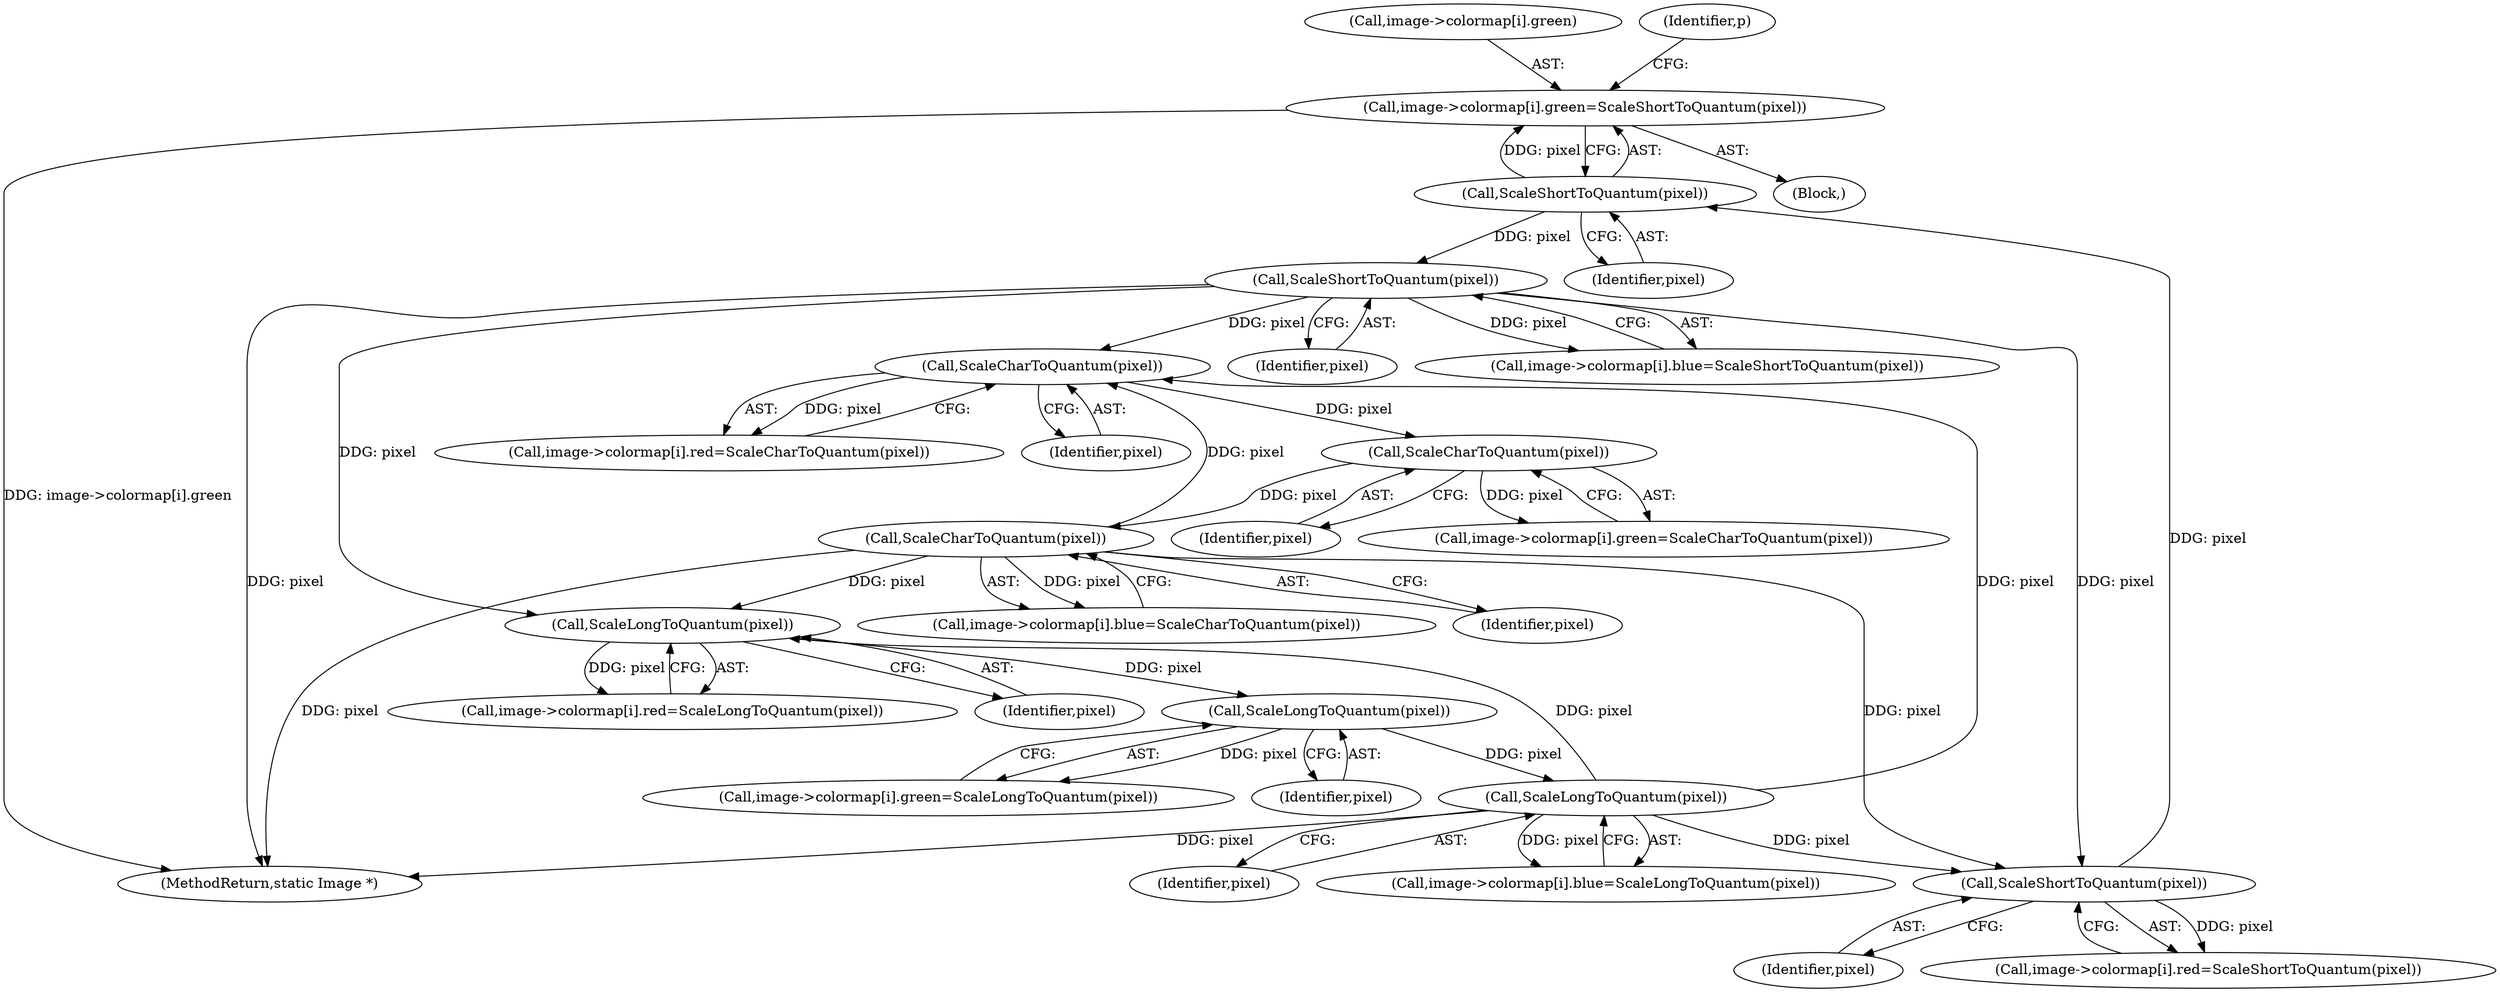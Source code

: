 digraph "0_ImageMagick_4493d9ca1124564da17f9b628ef9d0f1a6be9738@array" {
"1002229" [label="(Call,image->colormap[i].green=ScaleShortToQuantum(pixel))"];
"1002237" [label="(Call,ScaleShortToQuantum(pixel))"];
"1002220" [label="(Call,ScaleShortToQuantum(pixel))"];
"1002185" [label="(Call,ScaleCharToQuantum(pixel))"];
"1002169" [label="(Call,ScaleCharToQuantum(pixel))"];
"1002153" [label="(Call,ScaleCharToQuantum(pixel))"];
"1002323" [label="(Call,ScaleLongToQuantum(pixel))"];
"1002306" [label="(Call,ScaleLongToQuantum(pixel))"];
"1002289" [label="(Call,ScaleLongToQuantum(pixel))"];
"1002254" [label="(Call,ScaleShortToQuantum(pixel))"];
"1002307" [label="(Identifier,pixel)"];
"1002306" [label="(Call,ScaleLongToQuantum(pixel))"];
"1002298" [label="(Call,image->colormap[i].green=ScaleLongToQuantum(pixel))"];
"1002237" [label="(Call,ScaleShortToQuantum(pixel))"];
"1002185" [label="(Call,ScaleCharToQuantum(pixel))"];
"1002281" [label="(Call,image->colormap[i].red=ScaleLongToQuantum(pixel))"];
"1002170" [label="(Identifier,pixel)"];
"1002290" [label="(Identifier,pixel)"];
"1002289" [label="(Call,ScaleLongToQuantum(pixel))"];
"1002254" [label="(Call,ScaleShortToQuantum(pixel))"];
"1002204" [label="(Block,)"];
"1002220" [label="(Call,ScaleShortToQuantum(pixel))"];
"1002315" [label="(Call,image->colormap[i].blue=ScaleLongToQuantum(pixel))"];
"1002255" [label="(Identifier,pixel)"];
"1002230" [label="(Call,image->colormap[i].green)"];
"1002323" [label="(Call,ScaleLongToQuantum(pixel))"];
"1002153" [label="(Call,ScaleCharToQuantum(pixel))"];
"1002186" [label="(Identifier,pixel)"];
"1002161" [label="(Call,image->colormap[i].green=ScaleCharToQuantum(pixel))"];
"1002221" [label="(Identifier,pixel)"];
"1002240" [label="(Identifier,p)"];
"1002474" [label="(MethodReturn,static Image *)"];
"1002145" [label="(Call,image->colormap[i].red=ScaleCharToQuantum(pixel))"];
"1002212" [label="(Call,image->colormap[i].red=ScaleShortToQuantum(pixel))"];
"1002324" [label="(Identifier,pixel)"];
"1002238" [label="(Identifier,pixel)"];
"1002177" [label="(Call,image->colormap[i].blue=ScaleCharToQuantum(pixel))"];
"1002154" [label="(Identifier,pixel)"];
"1002229" [label="(Call,image->colormap[i].green=ScaleShortToQuantum(pixel))"];
"1002169" [label="(Call,ScaleCharToQuantum(pixel))"];
"1002246" [label="(Call,image->colormap[i].blue=ScaleShortToQuantum(pixel))"];
"1002229" -> "1002204"  [label="AST: "];
"1002229" -> "1002237"  [label="CFG: "];
"1002230" -> "1002229"  [label="AST: "];
"1002237" -> "1002229"  [label="AST: "];
"1002240" -> "1002229"  [label="CFG: "];
"1002229" -> "1002474"  [label="DDG: image->colormap[i].green"];
"1002237" -> "1002229"  [label="DDG: pixel"];
"1002237" -> "1002238"  [label="CFG: "];
"1002238" -> "1002237"  [label="AST: "];
"1002220" -> "1002237"  [label="DDG: pixel"];
"1002237" -> "1002254"  [label="DDG: pixel"];
"1002220" -> "1002212"  [label="AST: "];
"1002220" -> "1002221"  [label="CFG: "];
"1002221" -> "1002220"  [label="AST: "];
"1002212" -> "1002220"  [label="CFG: "];
"1002220" -> "1002212"  [label="DDG: pixel"];
"1002185" -> "1002220"  [label="DDG: pixel"];
"1002323" -> "1002220"  [label="DDG: pixel"];
"1002254" -> "1002220"  [label="DDG: pixel"];
"1002185" -> "1002177"  [label="AST: "];
"1002185" -> "1002186"  [label="CFG: "];
"1002186" -> "1002185"  [label="AST: "];
"1002177" -> "1002185"  [label="CFG: "];
"1002185" -> "1002474"  [label="DDG: pixel"];
"1002185" -> "1002153"  [label="DDG: pixel"];
"1002185" -> "1002177"  [label="DDG: pixel"];
"1002169" -> "1002185"  [label="DDG: pixel"];
"1002185" -> "1002289"  [label="DDG: pixel"];
"1002169" -> "1002161"  [label="AST: "];
"1002169" -> "1002170"  [label="CFG: "];
"1002170" -> "1002169"  [label="AST: "];
"1002161" -> "1002169"  [label="CFG: "];
"1002169" -> "1002161"  [label="DDG: pixel"];
"1002153" -> "1002169"  [label="DDG: pixel"];
"1002153" -> "1002145"  [label="AST: "];
"1002153" -> "1002154"  [label="CFG: "];
"1002154" -> "1002153"  [label="AST: "];
"1002145" -> "1002153"  [label="CFG: "];
"1002153" -> "1002145"  [label="DDG: pixel"];
"1002323" -> "1002153"  [label="DDG: pixel"];
"1002254" -> "1002153"  [label="DDG: pixel"];
"1002323" -> "1002315"  [label="AST: "];
"1002323" -> "1002324"  [label="CFG: "];
"1002324" -> "1002323"  [label="AST: "];
"1002315" -> "1002323"  [label="CFG: "];
"1002323" -> "1002474"  [label="DDG: pixel"];
"1002323" -> "1002289"  [label="DDG: pixel"];
"1002323" -> "1002315"  [label="DDG: pixel"];
"1002306" -> "1002323"  [label="DDG: pixel"];
"1002306" -> "1002298"  [label="AST: "];
"1002306" -> "1002307"  [label="CFG: "];
"1002307" -> "1002306"  [label="AST: "];
"1002298" -> "1002306"  [label="CFG: "];
"1002306" -> "1002298"  [label="DDG: pixel"];
"1002289" -> "1002306"  [label="DDG: pixel"];
"1002289" -> "1002281"  [label="AST: "];
"1002289" -> "1002290"  [label="CFG: "];
"1002290" -> "1002289"  [label="AST: "];
"1002281" -> "1002289"  [label="CFG: "];
"1002289" -> "1002281"  [label="DDG: pixel"];
"1002254" -> "1002289"  [label="DDG: pixel"];
"1002254" -> "1002246"  [label="AST: "];
"1002254" -> "1002255"  [label="CFG: "];
"1002255" -> "1002254"  [label="AST: "];
"1002246" -> "1002254"  [label="CFG: "];
"1002254" -> "1002474"  [label="DDG: pixel"];
"1002254" -> "1002246"  [label="DDG: pixel"];
}
